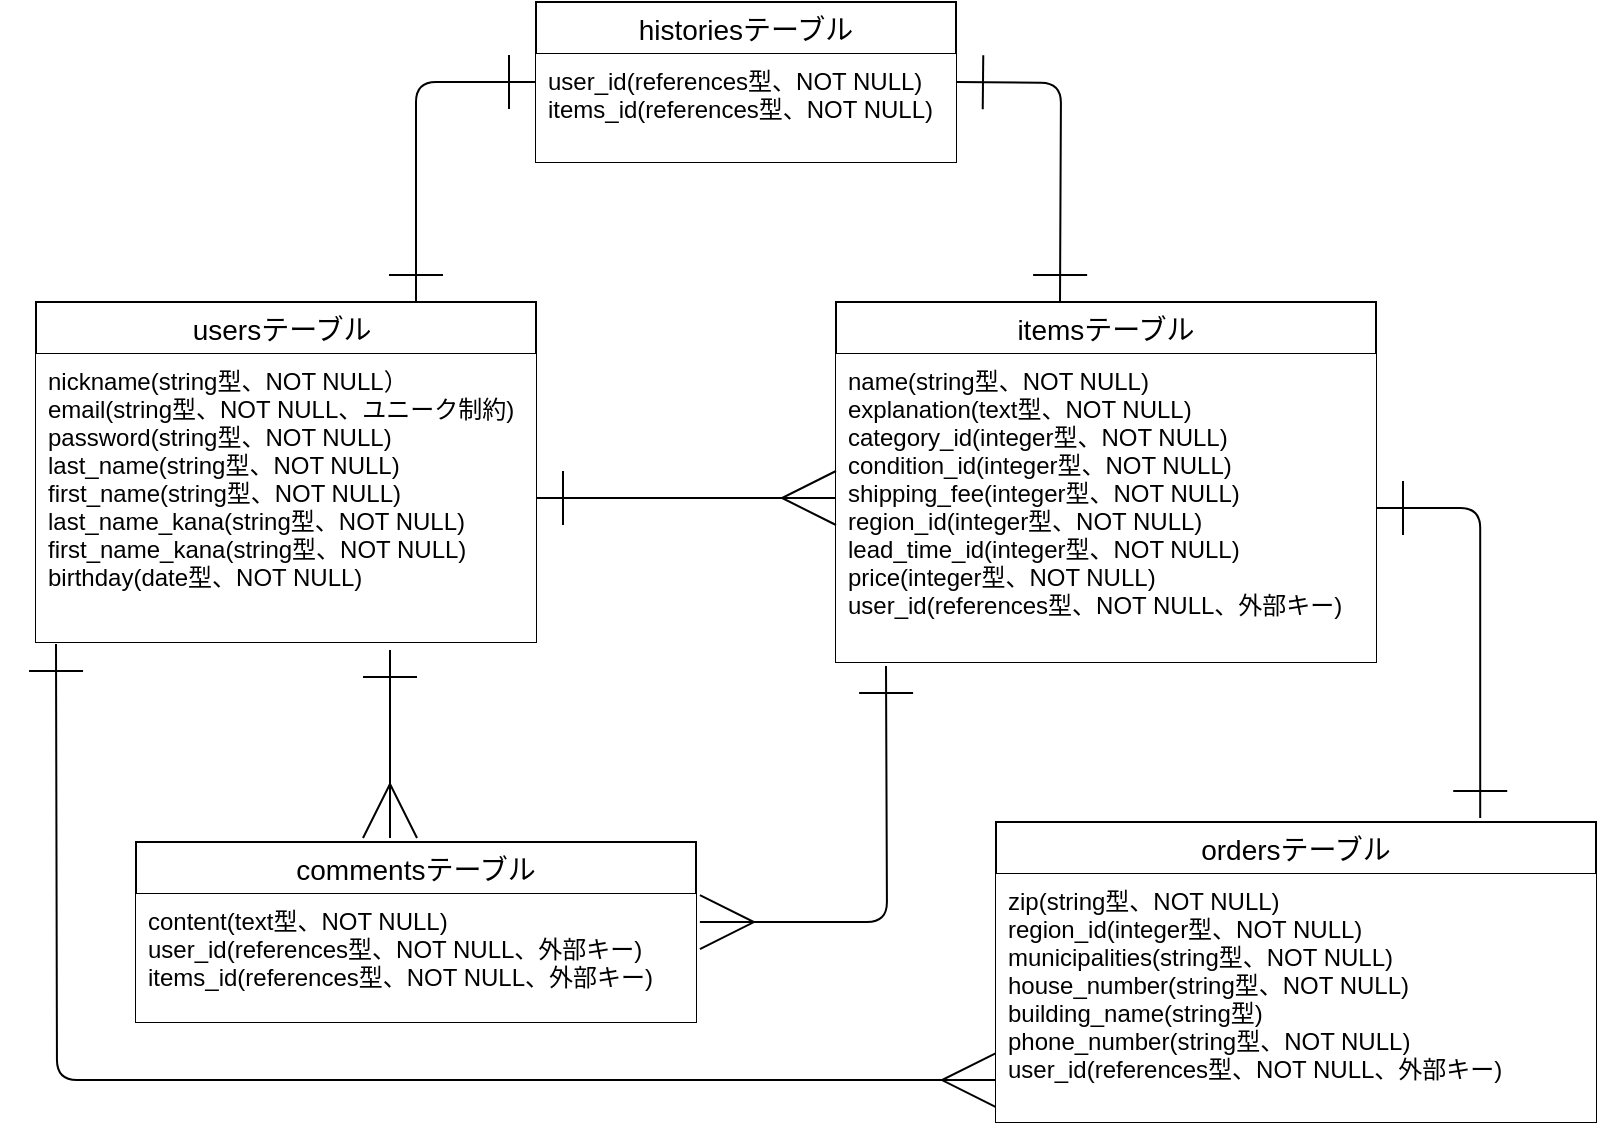 <mxfile>
    <diagram id="agqtZIGxL5TXMwDqzRwd" name="ページ1">
        <mxGraphModel dx="575" dy="1649" grid="1" gridSize="10" guides="1" tooltips="1" connect="1" arrows="1" fold="1" page="1" pageScale="1" pageWidth="827" pageHeight="1169" math="0" shadow="0">
            <root>
                <mxCell id="0"/>
                <mxCell id="1" parent="0"/>
                <mxCell id="2" value="usersテーブル " style="swimlane;fontStyle=0;childLayout=stackLayout;horizontal=1;startSize=26;horizontalStack=0;resizeParent=1;resizeParentMax=0;resizeLast=0;collapsible=1;marginBottom=0;align=center;fontSize=14;fillColor=#FFFFFF;" parent="1" vertex="1">
                    <mxGeometry x="30" y="50" width="250" height="170" as="geometry">
                        <mxRectangle x="30" y="50" width="60" height="30" as="alternateBounds"/>
                    </mxGeometry>
                </mxCell>
                <mxCell id="3" value="nickname(string型、NOT NULL）&#10;email(string型、NOT NULL、ユニーク制約)&#10;password(string型、NOT NULL)&#10;last_name(string型、NOT NULL)&#10;first_name(string型、NOT NULL)&#10;last_name_kana(string型、NOT NULL)&#10;first_name_kana(string型、NOT NULL)&#10;birthday(date型、NOT NULL)&#10;" style="text;strokeColor=none;fillColor=#FFFFFF;spacingLeft=4;spacingRight=4;overflow=hidden;rotatable=0;points=[[0,0.5],[1,0.5]];portConstraint=eastwest;fontSize=12;" parent="2" vertex="1">
                    <mxGeometry y="26" width="250" height="144" as="geometry"/>
                </mxCell>
                <mxCell id="26" style="html=1;exitX=0;exitY=0.5;exitDx=0;exitDy=0;entryX=0;entryY=0.831;entryDx=0;entryDy=0;entryPerimeter=0;strokeWidth=1;startArrow=ERone;startFill=0;endArrow=ERmany;endFill=0;startSize=25;endSize=25;edgeStyle=orthogonalEdgeStyle;fillColor=#FFFFFF;" parent="2" target="16" edge="1">
                    <mxGeometry relative="1" as="geometry">
                        <mxPoint x="10" y="171" as="sourcePoint"/>
                        <mxPoint x="9" y="238.968" as="targetPoint"/>
                    </mxGeometry>
                </mxCell>
                <mxCell id="7" value="itemsテーブル" style="swimlane;fontStyle=0;childLayout=stackLayout;horizontal=1;startSize=26;horizontalStack=0;resizeParent=1;resizeParentMax=0;resizeLast=0;collapsible=1;marginBottom=0;align=center;fontSize=14;fillColor=#FFFFFF;" parent="1" vertex="1">
                    <mxGeometry x="430" y="50" width="270" height="180" as="geometry"/>
                </mxCell>
                <mxCell id="8" value="name(string型、NOT NULL)&#10;explanation(text型、NOT NULL)&#10;category_id(integer型、NOT NULL)&#10;condition_id(integer型、NOT NULL)&#10;shipping_fee(integer型、NOT NULL)&#10;region_id(integer型、NOT NULL)&#10;lead_time_id(integer型、NOT NULL)&#10;price(integer型、NOT NULL)&#10;user_id(references型、NOT NULL、外部キー)&#10;" style="text;strokeColor=none;fillColor=#FFFFFF;spacingLeft=4;spacingRight=4;overflow=hidden;rotatable=0;points=[[0,0.5],[1,0.5]];portConstraint=eastwest;fontSize=12;" parent="7" vertex="1">
                    <mxGeometry y="26" width="270" height="154" as="geometry"/>
                </mxCell>
                <mxCell id="11" value="commentsテーブル" style="swimlane;fontStyle=0;childLayout=stackLayout;horizontal=1;startSize=26;horizontalStack=0;resizeParent=1;resizeParentMax=0;resizeLast=0;collapsible=1;marginBottom=0;align=center;fontSize=14;fillColor=#FFFFFF;" parent="1" vertex="1">
                    <mxGeometry x="80" y="320" width="280" height="90" as="geometry"/>
                </mxCell>
                <mxCell id="12" value="content(text型、NOT NULL)&#10;user_id(references型、NOT NULL、外部キー)&#10;items_id(references型、NOT NULL、外部キー)&#10;" style="text;strokeColor=none;fillColor=#FFFFFF;spacingLeft=4;spacingRight=4;overflow=hidden;rotatable=0;points=[[0,0.5],[1,0.5]];portConstraint=eastwest;fontSize=12;" parent="11" vertex="1">
                    <mxGeometry y="26" width="280" height="64" as="geometry"/>
                </mxCell>
                <mxCell id="15" value="ordersテーブル" style="swimlane;fontStyle=0;childLayout=stackLayout;horizontal=1;startSize=26;horizontalStack=0;resizeParent=1;resizeParentMax=0;resizeLast=0;collapsible=1;marginBottom=0;align=center;fontSize=14;fillColor=#FFFFFF;" parent="1" vertex="1">
                    <mxGeometry x="510" y="310" width="300" height="150" as="geometry"/>
                </mxCell>
                <mxCell id="16" value="zip(string型、NOT NULL)&#10;region_id(integer型、NOT NULL)&#10;municipalities(string型、NOT NULL)&#10;house_number(string型、NOT NULL)&#10;building_name(string型)&#10;phone_number(string型、NOT NULL)&#10;user_id(references型、NOT NULL、外部キー)" style="text;strokeColor=none;fillColor=#FFFFFF;spacingLeft=4;spacingRight=4;overflow=hidden;rotatable=0;points=[[0,0.5],[1,0.5]];portConstraint=eastwest;fontSize=12;" parent="15" vertex="1">
                    <mxGeometry y="26" width="300" height="124" as="geometry"/>
                </mxCell>
                <mxCell id="20" style="edgeStyle=none;html=1;startArrow=ERone;startFill=0;endArrow=ERmany;endFill=0;strokeWidth=1;endSize=25;startSize=25;fillColor=#FFFFFF;" parent="1" edge="1">
                    <mxGeometry relative="1" as="geometry">
                        <mxPoint x="280" y="148" as="sourcePoint"/>
                        <mxPoint x="430" y="148" as="targetPoint"/>
                    </mxGeometry>
                </mxCell>
                <mxCell id="23" style="edgeStyle=none;html=1;strokeWidth=1;startArrow=ERone;startFill=0;endArrow=ERmany;endFill=0;startSize=25;endSize=25;exitX=0.708;exitY=1.021;exitDx=0;exitDy=0;exitPerimeter=0;fillColor=#FFFFFF;" parent="1" edge="1">
                    <mxGeometry relative="1" as="geometry">
                        <mxPoint x="207" y="318" as="targetPoint"/>
                        <mxPoint x="207" y="224.024" as="sourcePoint"/>
                    </mxGeometry>
                </mxCell>
                <mxCell id="24" style="html=1;exitX=0;exitY=0.5;exitDx=0;exitDy=0;strokeWidth=1;startArrow=ERone;startFill=0;endArrow=ERmany;endFill=0;startSize=25;endSize=25;edgeStyle=orthogonalEdgeStyle;entryX=1.007;entryY=0.219;entryDx=0;entryDy=0;entryPerimeter=0;fillColor=#FFFFFF;" parent="1" target="12" edge="1">
                    <mxGeometry relative="1" as="geometry">
                        <mxPoint x="455" y="440" as="targetPoint"/>
                        <mxPoint x="455" y="232" as="sourcePoint"/>
                    </mxGeometry>
                </mxCell>
                <mxCell id="27" style="edgeStyle=orthogonalEdgeStyle;html=1;exitX=1;exitY=0.5;exitDx=0;exitDy=0;entryX=0.807;entryY=-0.013;entryDx=0;entryDy=0;entryPerimeter=0;strokeWidth=1;startArrow=ERone;startFill=0;endArrow=ERone;endFill=0;startSize=25;endSize=25;fillColor=#FFFFFF;" parent="1" source="8" target="15" edge="1">
                    <mxGeometry relative="1" as="geometry"/>
                </mxCell>
                <mxCell id="28" value="historiesテーブル" style="swimlane;fontStyle=0;childLayout=stackLayout;horizontal=1;startSize=26;horizontalStack=0;resizeParent=1;resizeParentMax=0;resizeLast=0;collapsible=1;marginBottom=0;align=center;fontSize=14;fillColor=#FFFFFF;" vertex="1" parent="1">
                    <mxGeometry x="280" y="-100" width="210" height="80" as="geometry"/>
                </mxCell>
                <mxCell id="29" value="user_id(references型、NOT NULL)&#10;items_id(references型、NOT NULL)" style="text;strokeColor=none;fillColor=#FFFFFF;spacingLeft=4;spacingRight=4;overflow=hidden;rotatable=0;points=[[0,0.5],[1,0.5]];portConstraint=eastwest;fontSize=12;" vertex="1" parent="28">
                    <mxGeometry y="26" width="210" height="54" as="geometry"/>
                </mxCell>
                <mxCell id="34" style="edgeStyle=orthogonalEdgeStyle;html=1;exitX=1;exitY=0.5;exitDx=0;exitDy=0;strokeWidth=1;startArrow=ERone;startFill=0;endArrow=ERone;endFill=0;startSize=25;endSize=25;fillColor=#FFFFFF;" edge="1" parent="1">
                    <mxGeometry relative="1" as="geometry">
                        <mxPoint x="490" y="-60" as="sourcePoint"/>
                        <mxPoint x="542" y="50" as="targetPoint"/>
                    </mxGeometry>
                </mxCell>
                <mxCell id="35" style="edgeStyle=orthogonalEdgeStyle;html=1;exitX=1;exitY=0.5;exitDx=0;exitDy=0;strokeWidth=1;startArrow=ERone;startFill=0;endArrow=ERone;endFill=0;startSize=25;endSize=25;fillColor=#FFFFFF;" edge="1" parent="1">
                    <mxGeometry relative="1" as="geometry">
                        <mxPoint x="280" y="-60" as="sourcePoint"/>
                        <mxPoint x="220" y="50" as="targetPoint"/>
                        <Array as="points">
                            <mxPoint x="220" y="-60"/>
                        </Array>
                    </mxGeometry>
                </mxCell>
            </root>
        </mxGraphModel>
    </diagram>
</mxfile>